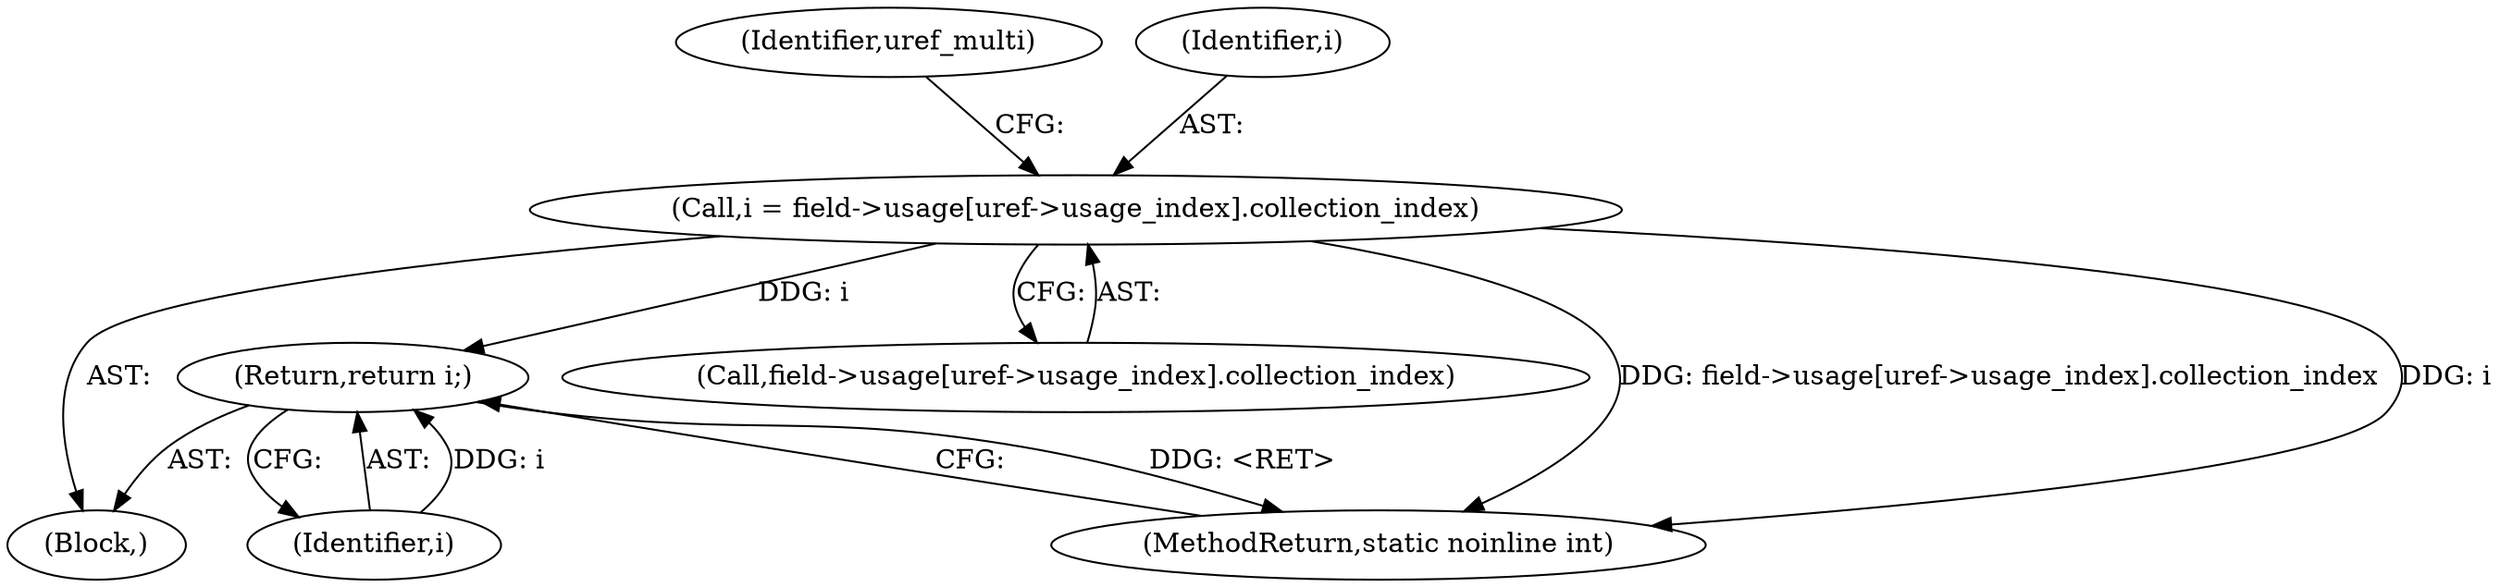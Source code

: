 digraph "0_linux_93a2001bdfd5376c3dc2158653034c20392d15c5@array" {
"1000409" [label="(Call,i = field->usage[uref->usage_index].collection_index)"];
"1000422" [label="(Return,return i;)"];
"1000422" [label="(Return,return i;)"];
"1000421" [label="(Identifier,uref_multi)"];
"1000423" [label="(Identifier,i)"];
"1000373" [label="(Block,)"];
"1000410" [label="(Identifier,i)"];
"1000411" [label="(Call,field->usage[uref->usage_index].collection_index)"];
"1000409" [label="(Call,i = field->usage[uref->usage_index].collection_index)"];
"1000505" [label="(MethodReturn,static noinline int)"];
"1000409" -> "1000373"  [label="AST: "];
"1000409" -> "1000411"  [label="CFG: "];
"1000410" -> "1000409"  [label="AST: "];
"1000411" -> "1000409"  [label="AST: "];
"1000421" -> "1000409"  [label="CFG: "];
"1000409" -> "1000505"  [label="DDG: field->usage[uref->usage_index].collection_index"];
"1000409" -> "1000505"  [label="DDG: i"];
"1000409" -> "1000422"  [label="DDG: i"];
"1000422" -> "1000373"  [label="AST: "];
"1000422" -> "1000423"  [label="CFG: "];
"1000423" -> "1000422"  [label="AST: "];
"1000505" -> "1000422"  [label="CFG: "];
"1000422" -> "1000505"  [label="DDG: <RET>"];
"1000423" -> "1000422"  [label="DDG: i"];
}
